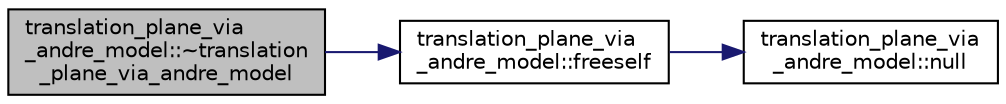 digraph "translation_plane_via_andre_model::~translation_plane_via_andre_model"
{
  edge [fontname="Helvetica",fontsize="10",labelfontname="Helvetica",labelfontsize="10"];
  node [fontname="Helvetica",fontsize="10",shape=record];
  rankdir="LR";
  Node3 [label="translation_plane_via\l_andre_model::~translation\l_plane_via_andre_model",height=0.2,width=0.4,color="black", fillcolor="grey75", style="filled", fontcolor="black"];
  Node3 -> Node4 [color="midnightblue",fontsize="10",style="solid",fontname="Helvetica"];
  Node4 [label="translation_plane_via\l_andre_model::freeself",height=0.2,width=0.4,color="black", fillcolor="white", style="filled",URL="$d1/dcc/classtranslation__plane__via__andre__model.html#a734ca0c38ef0fa02dc62ba1190dd75bc"];
  Node4 -> Node5 [color="midnightblue",fontsize="10",style="solid",fontname="Helvetica"];
  Node5 [label="translation_plane_via\l_andre_model::null",height=0.2,width=0.4,color="black", fillcolor="white", style="filled",URL="$d1/dcc/classtranslation__plane__via__andre__model.html#a92c9f5b286e62163e17e6baeeb5d3e18"];
}
